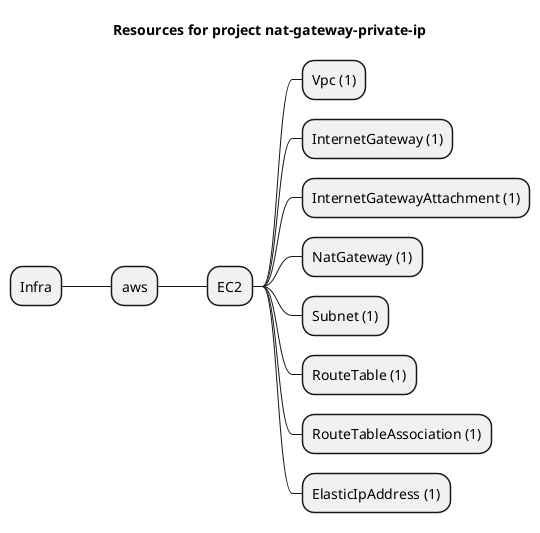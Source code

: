 @startmindmap
title Resources for project nat-gateway-private-ip
skinparam monochrome true
+ Infra
++ aws
+++ EC2
++++ Vpc (1)
++++ InternetGateway (1)
++++ InternetGatewayAttachment (1)
++++ NatGateway (1)
++++ Subnet (1)
++++ RouteTable (1)
++++ RouteTableAssociation (1)
++++ ElasticIpAddress (1)
@endmindmap